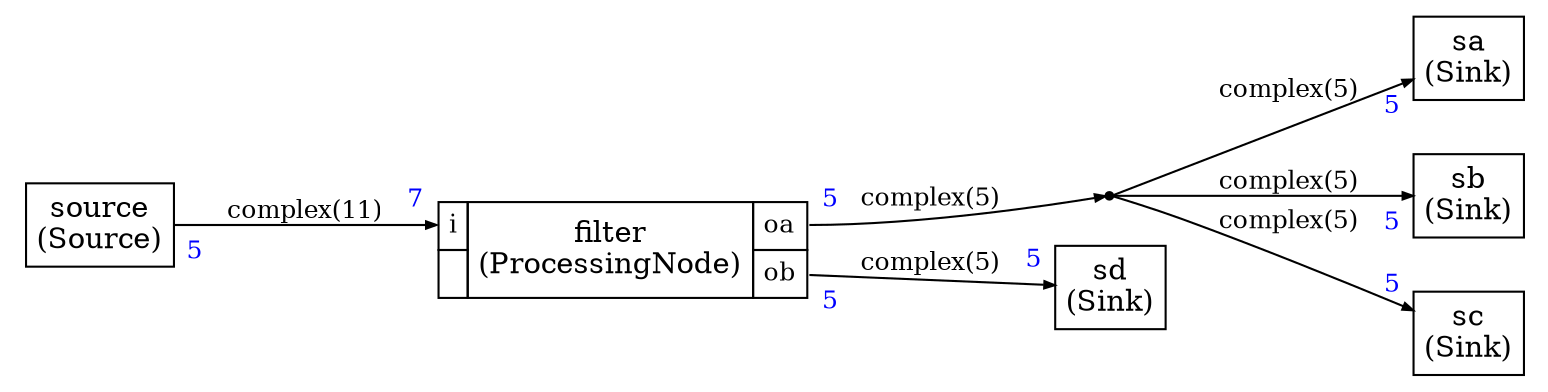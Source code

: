 



digraph structs {
    bgcolor = "white"
    node [shape=plaintext,color="black",fontcolor="black",fontname="Times-Roman"]
    rankdir=LR
    edge [arrowsize="0.5",color="black",fontcolor="black",fontname="Times-Roman"]


dup0 [shape=point,label="dup0"]


filter [label=<
<TABLE color="black" bgcolor="none" BORDER="0" CELLBORDER="1" CELLSPACING="0" CELLPADDING="4">
  <TR>
    <TD PORT="i"><FONT POINT-SIZE="12.0" COLOR="black">i</FONT></TD>
    <TD ALIGN="CENTER" ROWSPAN="2"><FONT COLOR="black" POINT-SIZE="14.0">filter<BR/>(ProcessingNode)</FONT></TD>
    <TD PORT="oa"><FONT POINT-SIZE="12.0" COLOR="black">oa</FONT></TD>
  </TR>
<TR>
 
<TD></TD>
<TD PORT="ob"><FONT POINT-SIZE="12.0" COLOR="black">ob</FONT></TD>
</TR>

</TABLE>>];

sa [label=<
<TABLE color="black" bgcolor="none" BORDER="0" CELLBORDER="1" CELLSPACING="0" CELLPADDING="4">
  <TR>
    <TD ALIGN="CENTER" PORT="i"><FONT COLOR="black" POINT-SIZE="14.0">sa<BR/>(Sink)</FONT></TD>
  </TR>
</TABLE>>];

sb [label=<
<TABLE color="black" bgcolor="none" BORDER="0" CELLBORDER="1" CELLSPACING="0" CELLPADDING="4">
  <TR>
    <TD ALIGN="CENTER" PORT="i"><FONT COLOR="black" POINT-SIZE="14.0">sb<BR/>(Sink)</FONT></TD>
  </TR>
</TABLE>>];

sc [label=<
<TABLE color="black" bgcolor="none" BORDER="0" CELLBORDER="1" CELLSPACING="0" CELLPADDING="4">
  <TR>
    <TD ALIGN="CENTER" PORT="i"><FONT COLOR="black" POINT-SIZE="14.0">sc<BR/>(Sink)</FONT></TD>
  </TR>
</TABLE>>];

sd [label=<
<TABLE color="black" bgcolor="none" BORDER="0" CELLBORDER="1" CELLSPACING="0" CELLPADDING="4">
  <TR>
    <TD ALIGN="CENTER" PORT="i"><FONT COLOR="black" POINT-SIZE="14.0">sd<BR/>(Sink)</FONT></TD>
  </TR>
</TABLE>>];

source [label=<
<TABLE color="black" bgcolor="none" BORDER="0" CELLBORDER="1" CELLSPACING="0" CELLPADDING="4">
  <TR>
    <TD ALIGN="CENTER" PORT="i"><FONT COLOR="black" POINT-SIZE="14.0">source<BR/>(Source)</FONT></TD>
  </TR>
</TABLE>>];



source:i -> filter:i [style="solid",color="black",fontsize="12.0",fontcolor="black",label=<complex(11)>
,headlabel=<<TABLE BORDER="0" CELLPADDING="4"><TR><TD><FONT COLOR="blue" POINT-SIZE="12.0" >7</FONT>
</TD></TR></TABLE>>
,taillabel=<<TABLE BORDER="0" CELLPADDING="4"><TR><TD><FONT COLOR="blue" POINT-SIZE="12.0" >5</FONT>
</TD></TR></TABLE>>]

filter:ob -> sd:i [style="solid",color="black",fontsize="12.0",fontcolor="black",label=<complex(5)>
,headlabel=<<TABLE BORDER="0" CELLPADDING="4"><TR><TD><FONT COLOR="blue" POINT-SIZE="12.0" >5</FONT>
</TD></TR></TABLE>>
,taillabel=<<TABLE BORDER="0" CELLPADDING="4"><TR><TD><FONT COLOR="blue" POINT-SIZE="12.0" >5</FONT>
</TD></TR></TABLE>>]

filter:oa ->  
dup0 [style="solid",color="black",fontsize="12.0",fontcolor="black",label=<complex(5)>

,taillabel=<<TABLE BORDER="0" CELLPADDING="4"><TR><TD><FONT COLOR="blue" POINT-SIZE="12.0" >5</FONT>
</TD></TR></TABLE>>]

 
dup0 -> sa:i [style="solid",color="black",fontsize="12.0",fontcolor="black",label=<complex(5)>
,headlabel=<<TABLE BORDER="0" CELLPADDING="4"><TR><TD><FONT COLOR="blue" POINT-SIZE="12.0" >5</FONT>
</TD></TR></TABLE>>
]

 
dup0 -> sb:i [style="solid",color="black",fontsize="12.0",fontcolor="black",label=<complex(5)>
,headlabel=<<TABLE BORDER="0" CELLPADDING="4"><TR><TD><FONT COLOR="blue" POINT-SIZE="12.0" >5</FONT>
</TD></TR></TABLE>>
]

 
dup0 -> sc:i [style="solid",color="black",fontsize="12.0",fontcolor="black",label=<complex(5)>
,headlabel=<<TABLE BORDER="0" CELLPADDING="4"><TR><TD><FONT COLOR="blue" POINT-SIZE="12.0" >5</FONT>
</TD></TR></TABLE>>
]


}
